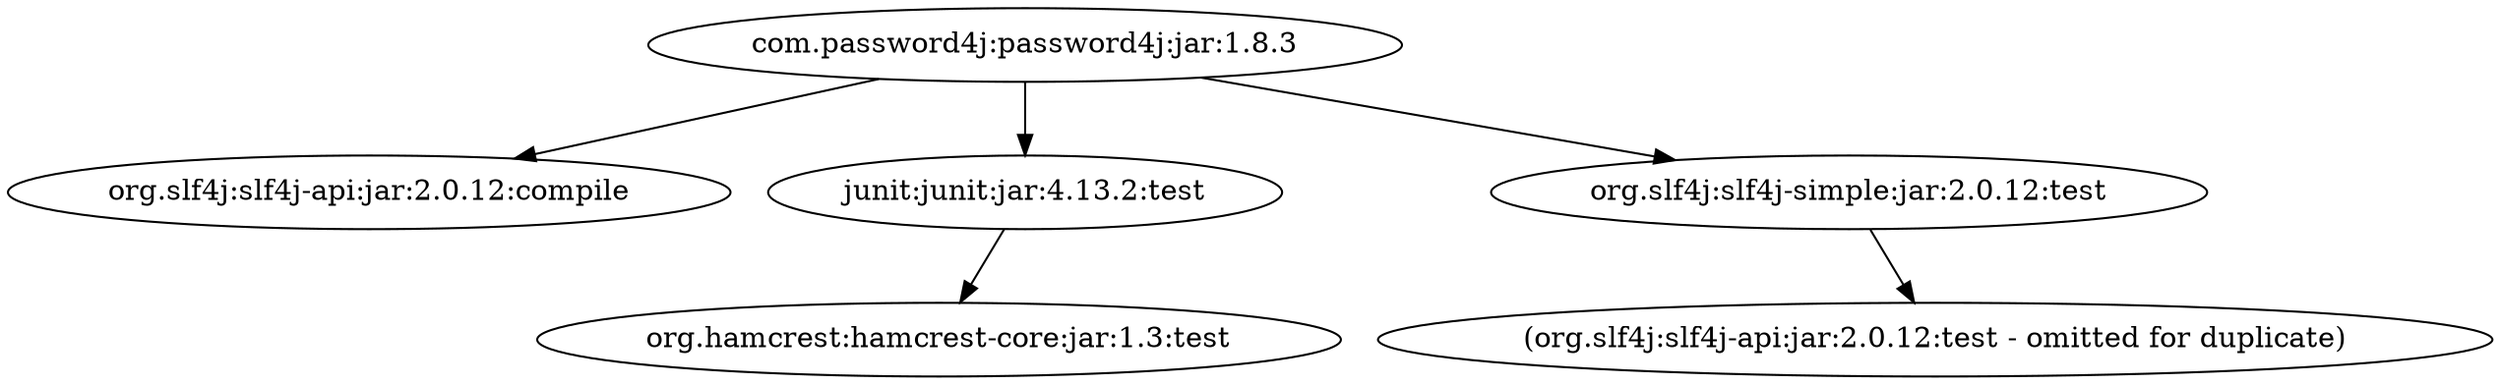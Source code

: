 digraph Password4j__password4j {
	"com.password4j:password4j:jar:1.8.3" -> "org.slf4j:slf4j-api:jar:2.0.12:compile" ; 
	"com.password4j:password4j:jar:1.8.3" -> "junit:junit:jar:4.13.2:test" ; 
	"com.password4j:password4j:jar:1.8.3" -> "org.slf4j:slf4j-simple:jar:2.0.12:test" ; 
	"junit:junit:jar:4.13.2:test" -> "org.hamcrest:hamcrest-core:jar:1.3:test" ; 
	"org.slf4j:slf4j-simple:jar:2.0.12:test" -> "(org.slf4j:slf4j-api:jar:2.0.12:test - omitted for duplicate)" ; 
}
